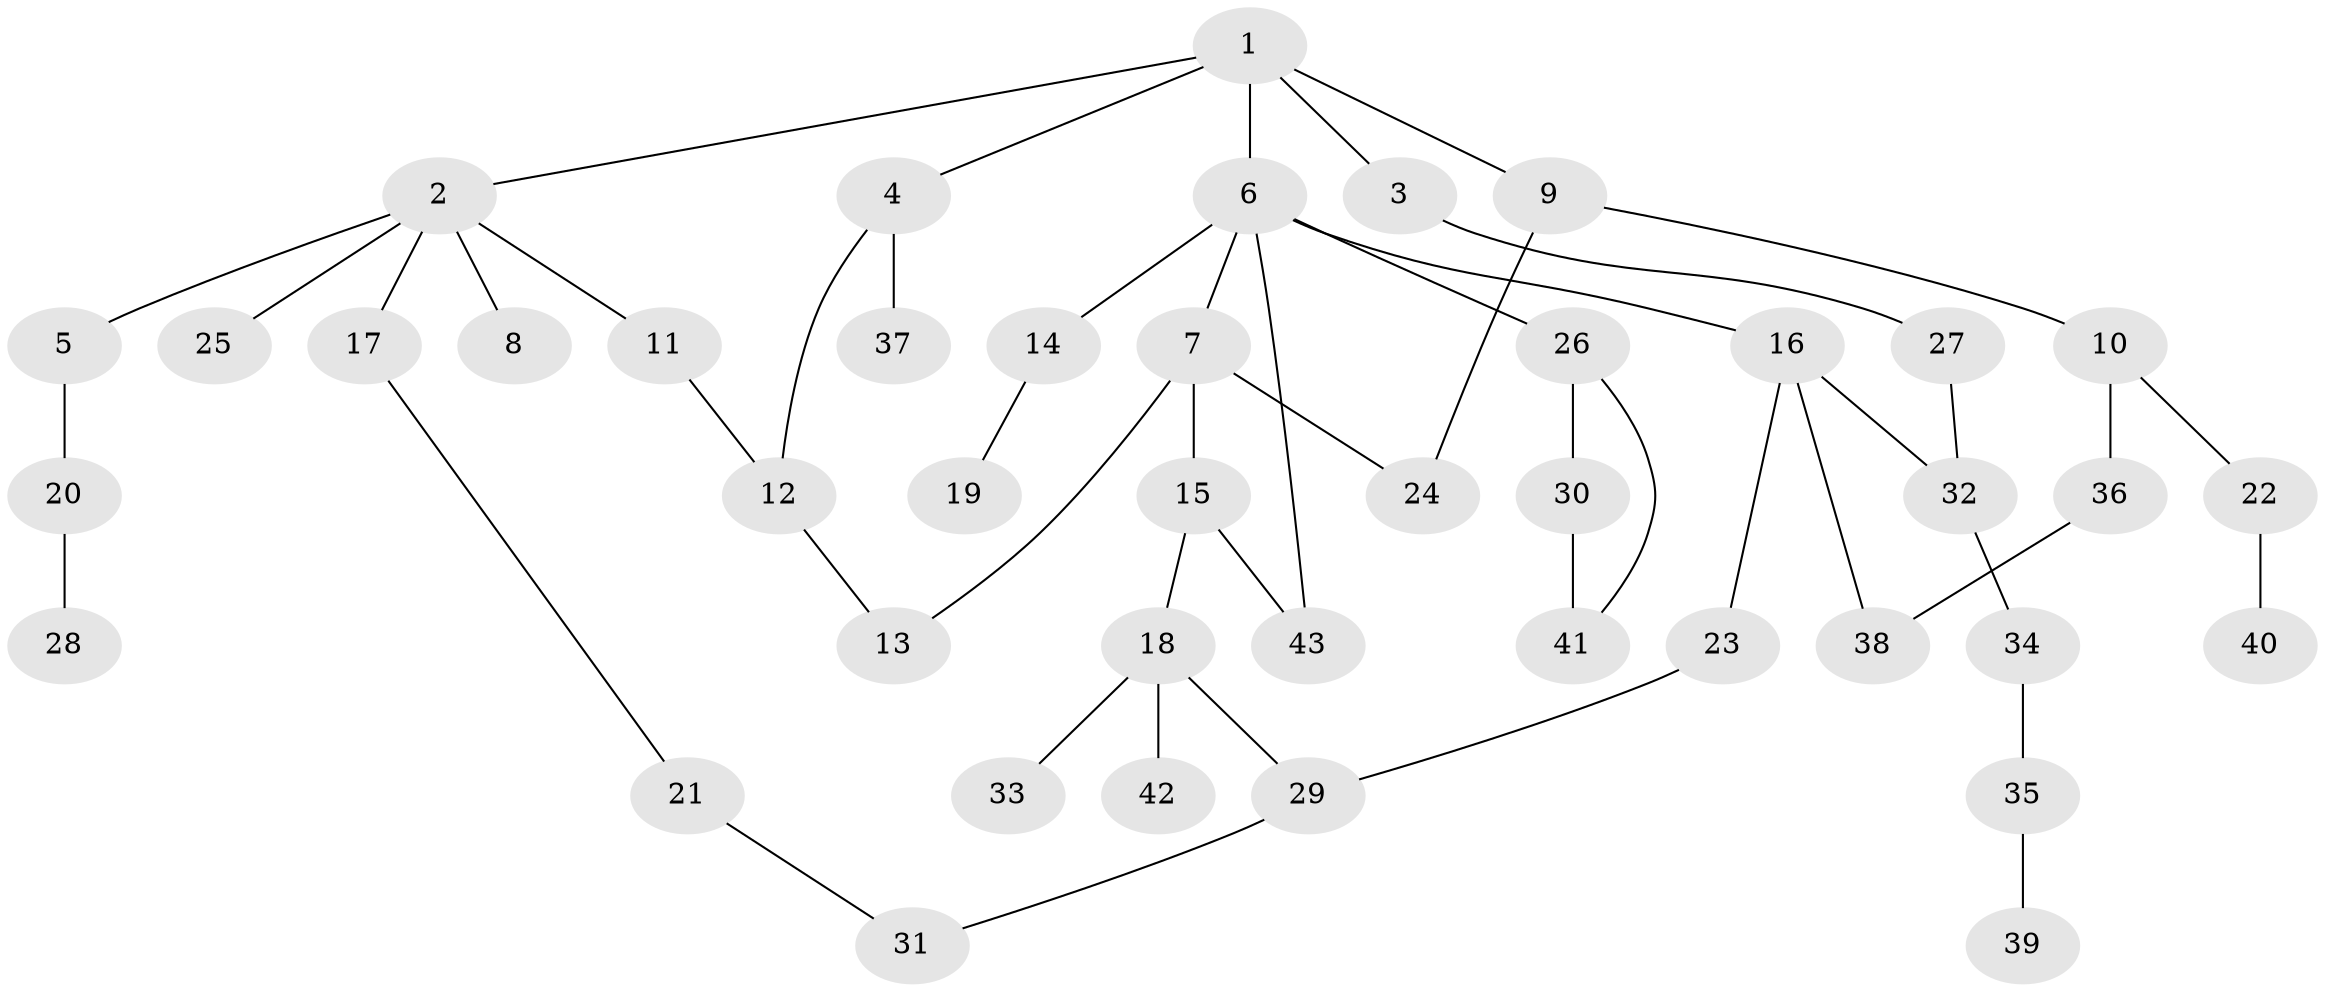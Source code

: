 // original degree distribution, {5: 0.06666666666666667, 6: 0.016666666666666666, 3: 0.16666666666666666, 2: 0.43333333333333335, 7: 0.016666666666666666, 1: 0.2833333333333333, 4: 0.016666666666666666}
// Generated by graph-tools (version 1.1) at 2025/49/03/04/25 22:49:06]
// undirected, 43 vertices, 51 edges
graph export_dot {
  node [color=gray90,style=filled];
  1;
  2;
  3;
  4;
  5;
  6;
  7;
  8;
  9;
  10;
  11;
  12;
  13;
  14;
  15;
  16;
  17;
  18;
  19;
  20;
  21;
  22;
  23;
  24;
  25;
  26;
  27;
  28;
  29;
  30;
  31;
  32;
  33;
  34;
  35;
  36;
  37;
  38;
  39;
  40;
  41;
  42;
  43;
  1 -- 2 [weight=1.0];
  1 -- 3 [weight=1.0];
  1 -- 4 [weight=1.0];
  1 -- 6 [weight=1.0];
  1 -- 9 [weight=1.0];
  2 -- 5 [weight=1.0];
  2 -- 8 [weight=1.0];
  2 -- 11 [weight=1.0];
  2 -- 17 [weight=1.0];
  2 -- 25 [weight=1.0];
  3 -- 27 [weight=1.0];
  4 -- 12 [weight=1.0];
  4 -- 37 [weight=1.0];
  5 -- 20 [weight=1.0];
  6 -- 7 [weight=1.0];
  6 -- 14 [weight=1.0];
  6 -- 16 [weight=1.0];
  6 -- 26 [weight=1.0];
  6 -- 43 [weight=1.0];
  7 -- 13 [weight=1.0];
  7 -- 15 [weight=1.0];
  7 -- 24 [weight=1.0];
  9 -- 10 [weight=1.0];
  9 -- 24 [weight=1.0];
  10 -- 22 [weight=1.0];
  10 -- 36 [weight=1.0];
  11 -- 12 [weight=1.0];
  12 -- 13 [weight=1.0];
  14 -- 19 [weight=1.0];
  15 -- 18 [weight=1.0];
  15 -- 43 [weight=1.0];
  16 -- 23 [weight=1.0];
  16 -- 32 [weight=1.0];
  16 -- 38 [weight=1.0];
  17 -- 21 [weight=1.0];
  18 -- 29 [weight=1.0];
  18 -- 33 [weight=1.0];
  18 -- 42 [weight=1.0];
  20 -- 28 [weight=1.0];
  21 -- 31 [weight=1.0];
  22 -- 40 [weight=1.0];
  23 -- 29 [weight=1.0];
  26 -- 30 [weight=1.0];
  26 -- 41 [weight=1.0];
  27 -- 32 [weight=1.0];
  29 -- 31 [weight=1.0];
  30 -- 41 [weight=1.0];
  32 -- 34 [weight=1.0];
  34 -- 35 [weight=1.0];
  35 -- 39 [weight=1.0];
  36 -- 38 [weight=1.0];
}

